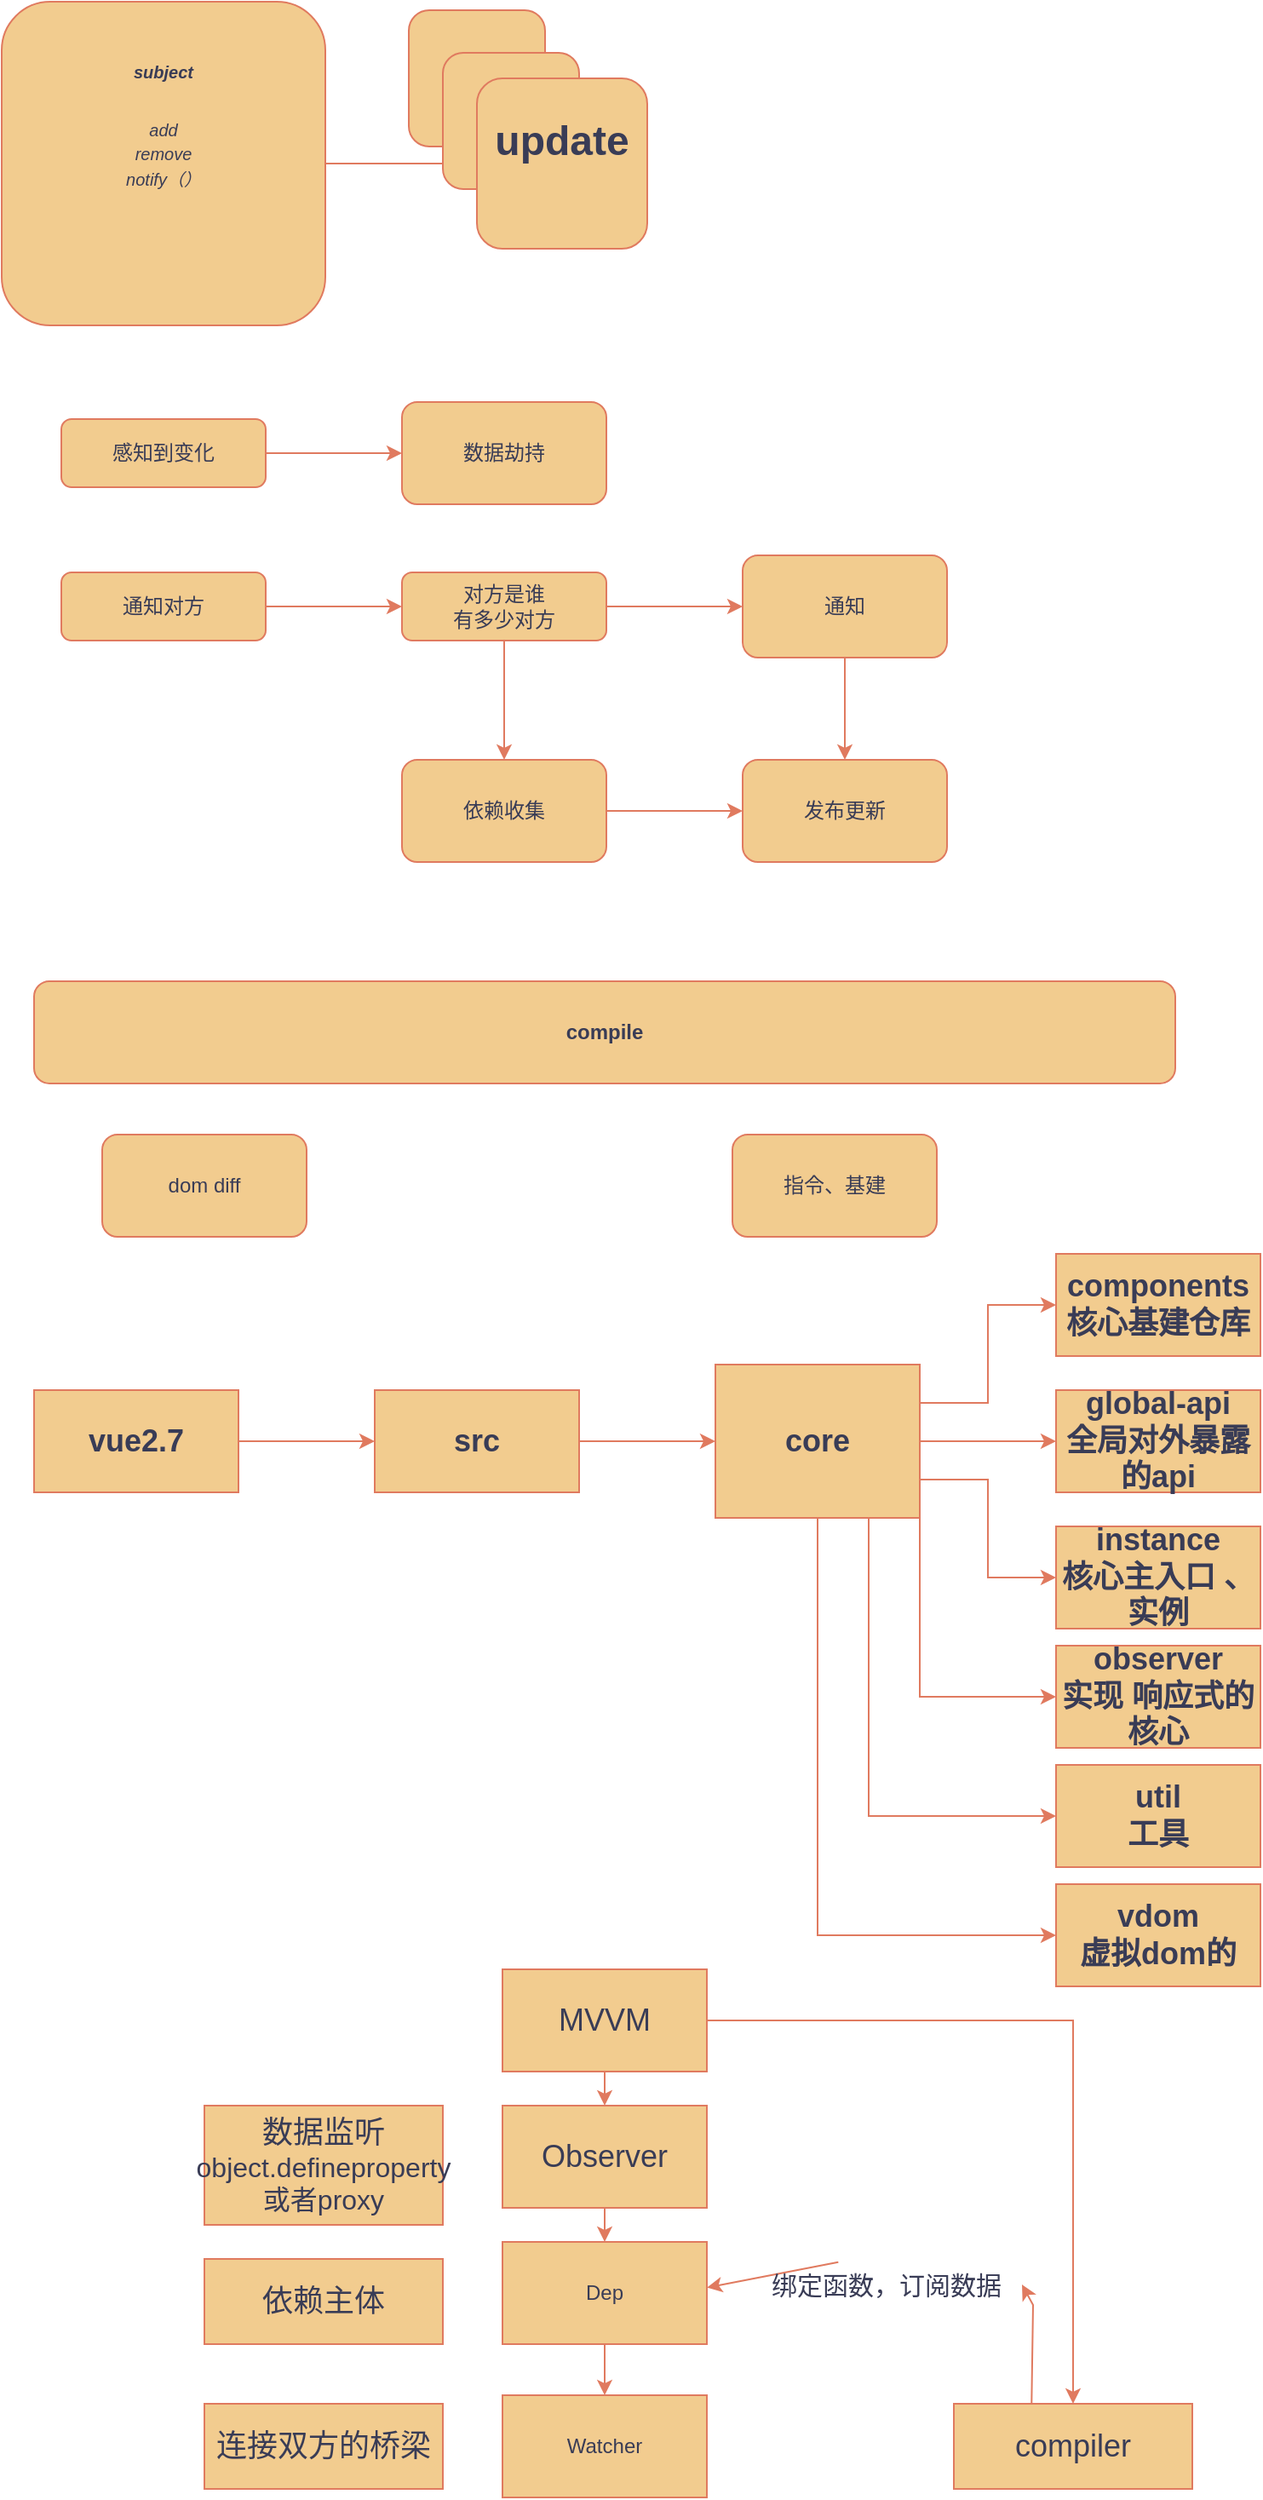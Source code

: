 <mxfile version="24.2.0" type="github">
  <diagram name="第 1 页" id="R4-ZUkijiIR4iluJVMZt">
    <mxGraphModel dx="1050" dy="569" grid="1" gridSize="10" guides="1" tooltips="1" connect="1" arrows="1" fold="1" page="1" pageScale="1" pageWidth="827" pageHeight="1169" math="0" shadow="0">
      <root>
        <mxCell id="0" />
        <mxCell id="1" parent="0" />
        <mxCell id="CVSLRsANvx-6_cyvt9ej-3" value="" style="edgeStyle=orthogonalEdgeStyle;rounded=1;orthogonalLoop=1;jettySize=auto;html=1;labelBackgroundColor=none;strokeColor=#E07A5F;fontColor=default;" edge="1" parent="1" source="CVSLRsANvx-6_cyvt9ej-1" target="CVSLRsANvx-6_cyvt9ej-2">
          <mxGeometry relative="1" as="geometry" />
        </mxCell>
        <mxCell id="CVSLRsANvx-6_cyvt9ej-1" value="&lt;h1 style=&quot;&quot;&gt;&lt;font size=&quot;1&quot; style=&quot;&quot;&gt;&lt;i style=&quot;font-size: 10px;&quot;&gt;subject&lt;/i&gt;&lt;/font&gt;&lt;/h1&gt;&lt;div&gt;&lt;font size=&quot;1&quot; style=&quot;&quot;&gt;&lt;i style=&quot;font-size: 10px;&quot;&gt;add&lt;/i&gt;&lt;/font&gt;&lt;/div&gt;&lt;div&gt;&lt;font size=&quot;1&quot; style=&quot;&quot;&gt;&lt;i style=&quot;font-size: 10px;&quot;&gt;remove&lt;/i&gt;&lt;/font&gt;&lt;/div&gt;&lt;div&gt;&lt;font size=&quot;1&quot; style=&quot;&quot;&gt;&lt;i style=&quot;font-size: 10px;&quot;&gt;notify（）&lt;/i&gt;&lt;/font&gt;&lt;/div&gt;" style="whiteSpace=wrap;html=1;aspect=fixed;verticalAlign=top;align=center;rounded=1;labelBackgroundColor=none;fillColor=#F2CC8F;strokeColor=#E07A5F;fontColor=#393C56;" vertex="1" parent="1">
          <mxGeometry x="51" y="45" width="190" height="190" as="geometry" />
        </mxCell>
        <mxCell id="CVSLRsANvx-6_cyvt9ej-6" value="" style="whiteSpace=wrap;html=1;aspect=fixed;rounded=1;labelBackgroundColor=none;fillColor=#F2CC8F;strokeColor=#E07A5F;fontColor=#393C56;" vertex="1" parent="1">
          <mxGeometry x="290" y="50" width="80" height="80" as="geometry" />
        </mxCell>
        <mxCell id="CVSLRsANvx-6_cyvt9ej-5" value="" style="whiteSpace=wrap;html=1;aspect=fixed;rounded=1;labelBackgroundColor=none;fillColor=#F2CC8F;strokeColor=#E07A5F;fontColor=#393C56;" vertex="1" parent="1">
          <mxGeometry x="310" y="75" width="80" height="80" as="geometry" />
        </mxCell>
        <mxCell id="CVSLRsANvx-6_cyvt9ej-2" value="&lt;h1 style=&quot;&quot;&gt;update&lt;/h1&gt;" style="whiteSpace=wrap;html=1;aspect=fixed;verticalAlign=top;align=center;rounded=1;labelBackgroundColor=none;fillColor=#F2CC8F;strokeColor=#E07A5F;fontColor=#393C56;" vertex="1" parent="1">
          <mxGeometry x="330" y="90" width="100" height="100" as="geometry" />
        </mxCell>
        <mxCell id="CVSLRsANvx-6_cyvt9ej-9" value="" style="edgeStyle=orthogonalEdgeStyle;rounded=1;orthogonalLoop=1;jettySize=auto;html=1;labelBackgroundColor=none;strokeColor=#E07A5F;fontColor=default;" edge="1" parent="1" source="CVSLRsANvx-6_cyvt9ej-7" target="CVSLRsANvx-6_cyvt9ej-8">
          <mxGeometry relative="1" as="geometry" />
        </mxCell>
        <mxCell id="CVSLRsANvx-6_cyvt9ej-7" value="感知到变化" style="rounded=1;whiteSpace=wrap;html=1;labelBackgroundColor=none;fillColor=#F2CC8F;strokeColor=#E07A5F;fontColor=#393C56;" vertex="1" parent="1">
          <mxGeometry x="86" y="290" width="120" height="40" as="geometry" />
        </mxCell>
        <mxCell id="CVSLRsANvx-6_cyvt9ej-8" value="数据劫持" style="whiteSpace=wrap;html=1;rounded=1;labelBackgroundColor=none;fillColor=#F2CC8F;strokeColor=#E07A5F;fontColor=#393C56;" vertex="1" parent="1">
          <mxGeometry x="286" y="280" width="120" height="60" as="geometry" />
        </mxCell>
        <mxCell id="CVSLRsANvx-6_cyvt9ej-12" value="" style="edgeStyle=orthogonalEdgeStyle;rounded=1;orthogonalLoop=1;jettySize=auto;html=1;labelBackgroundColor=none;strokeColor=#E07A5F;fontColor=default;" edge="1" parent="1" source="CVSLRsANvx-6_cyvt9ej-10" target="CVSLRsANvx-6_cyvt9ej-11">
          <mxGeometry relative="1" as="geometry" />
        </mxCell>
        <mxCell id="CVSLRsANvx-6_cyvt9ej-10" value="通知对方" style="rounded=1;whiteSpace=wrap;html=1;labelBackgroundColor=none;fillColor=#F2CC8F;strokeColor=#E07A5F;fontColor=#393C56;" vertex="1" parent="1">
          <mxGeometry x="86" y="380" width="120" height="40" as="geometry" />
        </mxCell>
        <mxCell id="CVSLRsANvx-6_cyvt9ej-14" value="" style="edgeStyle=orthogonalEdgeStyle;rounded=1;orthogonalLoop=1;jettySize=auto;html=1;labelBackgroundColor=none;strokeColor=#E07A5F;fontColor=default;" edge="1" parent="1" source="CVSLRsANvx-6_cyvt9ej-11" target="CVSLRsANvx-6_cyvt9ej-13">
          <mxGeometry relative="1" as="geometry" />
        </mxCell>
        <mxCell id="CVSLRsANvx-6_cyvt9ej-16" value="" style="edgeStyle=orthogonalEdgeStyle;rounded=1;orthogonalLoop=1;jettySize=auto;html=1;labelBackgroundColor=none;strokeColor=#E07A5F;fontColor=default;" edge="1" parent="1" source="CVSLRsANvx-6_cyvt9ej-11" target="CVSLRsANvx-6_cyvt9ej-15">
          <mxGeometry relative="1" as="geometry" />
        </mxCell>
        <mxCell id="CVSLRsANvx-6_cyvt9ej-11" value="对方是谁&lt;div&gt;有多少对方&lt;/div&gt;" style="rounded=1;whiteSpace=wrap;html=1;labelBackgroundColor=none;fillColor=#F2CC8F;strokeColor=#E07A5F;fontColor=#393C56;" vertex="1" parent="1">
          <mxGeometry x="286" y="380" width="120" height="40" as="geometry" />
        </mxCell>
        <mxCell id="CVSLRsANvx-6_cyvt9ej-19" value="" style="edgeStyle=orthogonalEdgeStyle;rounded=1;orthogonalLoop=1;jettySize=auto;html=1;labelBackgroundColor=none;strokeColor=#E07A5F;fontColor=default;" edge="1" parent="1" source="CVSLRsANvx-6_cyvt9ej-13" target="CVSLRsANvx-6_cyvt9ej-17">
          <mxGeometry relative="1" as="geometry" />
        </mxCell>
        <mxCell id="CVSLRsANvx-6_cyvt9ej-13" value="通知" style="whiteSpace=wrap;html=1;rounded=1;labelBackgroundColor=none;fillColor=#F2CC8F;strokeColor=#E07A5F;fontColor=#393C56;" vertex="1" parent="1">
          <mxGeometry x="486" y="370" width="120" height="60" as="geometry" />
        </mxCell>
        <mxCell id="CVSLRsANvx-6_cyvt9ej-18" value="" style="edgeStyle=orthogonalEdgeStyle;rounded=1;orthogonalLoop=1;jettySize=auto;html=1;labelBackgroundColor=none;strokeColor=#E07A5F;fontColor=default;" edge="1" parent="1" source="CVSLRsANvx-6_cyvt9ej-15" target="CVSLRsANvx-6_cyvt9ej-17">
          <mxGeometry relative="1" as="geometry" />
        </mxCell>
        <mxCell id="CVSLRsANvx-6_cyvt9ej-15" value="依赖收集" style="whiteSpace=wrap;html=1;rounded=1;labelBackgroundColor=none;fillColor=#F2CC8F;strokeColor=#E07A5F;fontColor=#393C56;" vertex="1" parent="1">
          <mxGeometry x="286" y="490" width="120" height="60" as="geometry" />
        </mxCell>
        <mxCell id="CVSLRsANvx-6_cyvt9ej-17" value="发布更新" style="whiteSpace=wrap;html=1;rounded=1;labelBackgroundColor=none;fillColor=#F2CC8F;strokeColor=#E07A5F;fontColor=#393C56;" vertex="1" parent="1">
          <mxGeometry x="486" y="490" width="120" height="60" as="geometry" />
        </mxCell>
        <mxCell id="CVSLRsANvx-6_cyvt9ej-21" value="&lt;b&gt;compile&lt;/b&gt;" style="rounded=1;whiteSpace=wrap;html=1;labelBackgroundColor=none;fillColor=#F2CC8F;strokeColor=#E07A5F;fontColor=#393C56;" vertex="1" parent="1">
          <mxGeometry x="70" y="620" width="670" height="60" as="geometry" />
        </mxCell>
        <mxCell id="CVSLRsANvx-6_cyvt9ej-22" value="dom diff" style="rounded=1;whiteSpace=wrap;html=1;labelBackgroundColor=none;fillColor=#F2CC8F;strokeColor=#E07A5F;fontColor=#393C56;" vertex="1" parent="1">
          <mxGeometry x="110" y="710" width="120" height="60" as="geometry" />
        </mxCell>
        <mxCell id="CVSLRsANvx-6_cyvt9ej-23" value="指令、基建" style="rounded=1;whiteSpace=wrap;html=1;labelBackgroundColor=none;fillColor=#F2CC8F;strokeColor=#E07A5F;fontColor=#393C56;" vertex="1" parent="1">
          <mxGeometry x="480" y="710" width="120" height="60" as="geometry" />
        </mxCell>
        <mxCell id="CVSLRsANvx-6_cyvt9ej-27" value="" style="edgeStyle=orthogonalEdgeStyle;rounded=0;orthogonalLoop=1;jettySize=auto;html=1;strokeColor=#E07A5F;fontColor=#393C56;fillColor=#F2CC8F;" edge="1" parent="1" source="CVSLRsANvx-6_cyvt9ej-25" target="CVSLRsANvx-6_cyvt9ej-26">
          <mxGeometry relative="1" as="geometry" />
        </mxCell>
        <mxCell id="CVSLRsANvx-6_cyvt9ej-25" value="&lt;font style=&quot;font-size: 18px;&quot;&gt;&lt;b&gt;vue2.7&lt;/b&gt;&lt;/font&gt;" style="rounded=0;whiteSpace=wrap;html=1;strokeColor=#E07A5F;fontColor=#393C56;fillColor=#F2CC8F;" vertex="1" parent="1">
          <mxGeometry x="70" y="860" width="120" height="60" as="geometry" />
        </mxCell>
        <mxCell id="CVSLRsANvx-6_cyvt9ej-29" value="" style="edgeStyle=orthogonalEdgeStyle;rounded=0;orthogonalLoop=1;jettySize=auto;html=1;strokeColor=#E07A5F;fontColor=#393C56;fillColor=#F2CC8F;" edge="1" parent="1" source="CVSLRsANvx-6_cyvt9ej-26" target="CVSLRsANvx-6_cyvt9ej-28">
          <mxGeometry relative="1" as="geometry" />
        </mxCell>
        <mxCell id="CVSLRsANvx-6_cyvt9ej-26" value="&lt;font style=&quot;font-size: 18px;&quot;&gt;&lt;b&gt;src&lt;/b&gt;&lt;/font&gt;" style="rounded=0;whiteSpace=wrap;html=1;strokeColor=#E07A5F;fontColor=#393C56;fillColor=#F2CC8F;" vertex="1" parent="1">
          <mxGeometry x="270" y="860" width="120" height="60" as="geometry" />
        </mxCell>
        <mxCell id="CVSLRsANvx-6_cyvt9ej-31" value="" style="edgeStyle=orthogonalEdgeStyle;rounded=0;orthogonalLoop=1;jettySize=auto;html=1;strokeColor=#E07A5F;fontColor=#393C56;fillColor=#F2CC8F;" edge="1" parent="1" source="CVSLRsANvx-6_cyvt9ej-28" target="CVSLRsANvx-6_cyvt9ej-30">
          <mxGeometry relative="1" as="geometry" />
        </mxCell>
        <mxCell id="CVSLRsANvx-6_cyvt9ej-37" style="edgeStyle=orthogonalEdgeStyle;rounded=0;orthogonalLoop=1;jettySize=auto;html=1;exitX=1;exitY=0.75;exitDx=0;exitDy=0;entryX=0;entryY=0.5;entryDx=0;entryDy=0;strokeColor=#E07A5F;fontColor=#393C56;fillColor=#F2CC8F;" edge="1" parent="1" source="CVSLRsANvx-6_cyvt9ej-28" target="CVSLRsANvx-6_cyvt9ej-33">
          <mxGeometry relative="1" as="geometry" />
        </mxCell>
        <mxCell id="CVSLRsANvx-6_cyvt9ej-38" style="edgeStyle=orthogonalEdgeStyle;rounded=0;orthogonalLoop=1;jettySize=auto;html=1;exitX=1;exitY=0.25;exitDx=0;exitDy=0;entryX=0;entryY=0.5;entryDx=0;entryDy=0;strokeColor=#E07A5F;fontColor=#393C56;fillColor=#F2CC8F;" edge="1" parent="1" source="CVSLRsANvx-6_cyvt9ej-28" target="CVSLRsANvx-6_cyvt9ej-32">
          <mxGeometry relative="1" as="geometry" />
        </mxCell>
        <mxCell id="CVSLRsANvx-6_cyvt9ej-39" style="edgeStyle=orthogonalEdgeStyle;rounded=0;orthogonalLoop=1;jettySize=auto;html=1;exitX=1;exitY=1;exitDx=0;exitDy=0;strokeColor=#E07A5F;fontColor=#393C56;fillColor=#F2CC8F;entryX=0;entryY=0.5;entryDx=0;entryDy=0;" edge="1" parent="1" source="CVSLRsANvx-6_cyvt9ej-28" target="CVSLRsANvx-6_cyvt9ej-41">
          <mxGeometry relative="1" as="geometry">
            <mxPoint x="600" y="1050" as="targetPoint" />
          </mxGeometry>
        </mxCell>
        <mxCell id="CVSLRsANvx-6_cyvt9ej-42" style="edgeStyle=orthogonalEdgeStyle;rounded=0;orthogonalLoop=1;jettySize=auto;html=1;exitX=0.75;exitY=1;exitDx=0;exitDy=0;entryX=0;entryY=0.5;entryDx=0;entryDy=0;strokeColor=#E07A5F;fontColor=#393C56;fillColor=#F2CC8F;" edge="1" parent="1" source="CVSLRsANvx-6_cyvt9ej-28" target="CVSLRsANvx-6_cyvt9ej-35">
          <mxGeometry relative="1" as="geometry" />
        </mxCell>
        <mxCell id="CVSLRsANvx-6_cyvt9ej-45" style="edgeStyle=orthogonalEdgeStyle;rounded=0;orthogonalLoop=1;jettySize=auto;html=1;exitX=0.5;exitY=1;exitDx=0;exitDy=0;entryX=0;entryY=0.5;entryDx=0;entryDy=0;strokeColor=#E07A5F;fontColor=#393C56;fillColor=#F2CC8F;" edge="1" parent="1" source="CVSLRsANvx-6_cyvt9ej-28" target="CVSLRsANvx-6_cyvt9ej-43">
          <mxGeometry relative="1" as="geometry" />
        </mxCell>
        <mxCell id="CVSLRsANvx-6_cyvt9ej-28" value="&lt;font style=&quot;font-size: 18px;&quot;&gt;&lt;b&gt;core&lt;/b&gt;&lt;/font&gt;" style="rounded=0;whiteSpace=wrap;html=1;strokeColor=#E07A5F;fontColor=#393C56;fillColor=#F2CC8F;" vertex="1" parent="1">
          <mxGeometry x="470" y="845" width="120" height="90" as="geometry" />
        </mxCell>
        <mxCell id="CVSLRsANvx-6_cyvt9ej-30" value="&lt;span style=&quot;font-size: 18px;&quot;&gt;&lt;b&gt;global-api&lt;/b&gt;&lt;/span&gt;&lt;div&gt;&lt;span style=&quot;font-size: 18px;&quot;&gt;&lt;b&gt;全局对外暴露的api&lt;/b&gt;&lt;/span&gt;&lt;br&gt;&lt;/div&gt;" style="rounded=0;whiteSpace=wrap;html=1;strokeColor=#E07A5F;fontColor=#393C56;fillColor=#F2CC8F;" vertex="1" parent="1">
          <mxGeometry x="670" y="860" width="120" height="60" as="geometry" />
        </mxCell>
        <mxCell id="CVSLRsANvx-6_cyvt9ej-32" value="&lt;span style=&quot;font-size: 18px;&quot;&gt;&lt;b&gt;components&lt;/b&gt;&lt;/span&gt;&lt;div&gt;&lt;span style=&quot;font-size: 18px;&quot;&gt;&lt;b&gt;核心基建仓库&lt;/b&gt;&lt;/span&gt;&lt;br&gt;&lt;/div&gt;" style="rounded=0;whiteSpace=wrap;html=1;strokeColor=#E07A5F;fontColor=#393C56;fillColor=#F2CC8F;" vertex="1" parent="1">
          <mxGeometry x="670" y="780" width="120" height="60" as="geometry" />
        </mxCell>
        <mxCell id="CVSLRsANvx-6_cyvt9ej-33" value="&lt;span style=&quot;font-size: 18px;&quot;&gt;&lt;b&gt;instance&lt;/b&gt;&lt;/span&gt;&lt;div&gt;&lt;span style=&quot;font-size: 18px;&quot;&gt;&lt;b&gt;核心主入口 、实例&lt;/b&gt;&lt;/span&gt;&lt;br&gt;&lt;/div&gt;" style="rounded=0;whiteSpace=wrap;html=1;strokeColor=#E07A5F;fontColor=#393C56;fillColor=#F2CC8F;" vertex="1" parent="1">
          <mxGeometry x="670" y="940" width="120" height="60" as="geometry" />
        </mxCell>
        <mxCell id="CVSLRsANvx-6_cyvt9ej-35" value="&lt;span style=&quot;font-size: 18px;&quot;&gt;&lt;b&gt;util&lt;/b&gt;&lt;/span&gt;&lt;div&gt;&lt;span style=&quot;font-size: 18px;&quot;&gt;&lt;b&gt;工具&lt;/b&gt;&lt;/span&gt;&lt;br&gt;&lt;/div&gt;" style="rounded=0;whiteSpace=wrap;html=1;strokeColor=#E07A5F;fontColor=#393C56;fillColor=#F2CC8F;" vertex="1" parent="1">
          <mxGeometry x="670" y="1080" width="120" height="60" as="geometry" />
        </mxCell>
        <mxCell id="CVSLRsANvx-6_cyvt9ej-41" value="&lt;span style=&quot;font-size: 18px;&quot;&gt;&lt;b&gt;observer&lt;/b&gt;&lt;/span&gt;&lt;div&gt;&lt;span style=&quot;font-size: 18px;&quot;&gt;&lt;b&gt;实现 响应式的 核心&lt;/b&gt;&lt;/span&gt;&lt;br&gt;&lt;/div&gt;" style="rounded=0;whiteSpace=wrap;html=1;strokeColor=#E07A5F;fontColor=#393C56;fillColor=#F2CC8F;" vertex="1" parent="1">
          <mxGeometry x="670" y="1010" width="120" height="60" as="geometry" />
        </mxCell>
        <mxCell id="CVSLRsANvx-6_cyvt9ej-43" value="&lt;span style=&quot;font-size: 18px;&quot;&gt;&lt;b&gt;vdom&lt;/b&gt;&lt;/span&gt;&lt;div&gt;&lt;span style=&quot;font-size: 18px;&quot;&gt;&lt;b&gt;虚拟dom的&lt;/b&gt;&lt;/span&gt;&lt;br&gt;&lt;/div&gt;" style="rounded=0;whiteSpace=wrap;html=1;strokeColor=#E07A5F;fontColor=#393C56;fillColor=#F2CC8F;" vertex="1" parent="1">
          <mxGeometry x="670" y="1150" width="120" height="60" as="geometry" />
        </mxCell>
        <mxCell id="CVSLRsANvx-6_cyvt9ej-50" style="edgeStyle=orthogonalEdgeStyle;rounded=0;orthogonalLoop=1;jettySize=auto;html=1;exitX=0.5;exitY=1;exitDx=0;exitDy=0;entryX=0.5;entryY=0;entryDx=0;entryDy=0;strokeColor=#E07A5F;fontColor=#393C56;fillColor=#F2CC8F;" edge="1" parent="1" source="CVSLRsANvx-6_cyvt9ej-46" target="CVSLRsANvx-6_cyvt9ej-48">
          <mxGeometry relative="1" as="geometry" />
        </mxCell>
        <mxCell id="CVSLRsANvx-6_cyvt9ej-59" style="edgeStyle=orthogonalEdgeStyle;rounded=0;orthogonalLoop=1;jettySize=auto;html=1;exitX=1;exitY=0.5;exitDx=0;exitDy=0;strokeColor=#E07A5F;fontColor=#393C56;fillColor=#F2CC8F;" edge="1" parent="1" source="CVSLRsANvx-6_cyvt9ej-46" target="CVSLRsANvx-6_cyvt9ej-58">
          <mxGeometry relative="1" as="geometry" />
        </mxCell>
        <mxCell id="CVSLRsANvx-6_cyvt9ej-46" value="&lt;font style=&quot;font-size: 18px;&quot;&gt;MVVM&lt;/font&gt;" style="rounded=0;whiteSpace=wrap;html=1;strokeColor=#E07A5F;fontColor=#393C56;fillColor=#F2CC8F;" vertex="1" parent="1">
          <mxGeometry x="345" y="1200" width="120" height="60" as="geometry" />
        </mxCell>
        <mxCell id="CVSLRsANvx-6_cyvt9ej-47" value="&lt;font style=&quot;font-size: 18px;&quot;&gt;数据监听&lt;/font&gt;&lt;div&gt;&lt;font size=&quot;3&quot;&gt;object.defineproperty或者proxy&lt;/font&gt;&lt;/div&gt;" style="rounded=0;whiteSpace=wrap;html=1;strokeColor=#E07A5F;fontColor=#393C56;fillColor=#F2CC8F;" vertex="1" parent="1">
          <mxGeometry x="170" y="1280" width="140" height="70" as="geometry" />
        </mxCell>
        <mxCell id="CVSLRsANvx-6_cyvt9ej-51" style="edgeStyle=orthogonalEdgeStyle;rounded=0;orthogonalLoop=1;jettySize=auto;html=1;exitX=0.5;exitY=1;exitDx=0;exitDy=0;entryX=0.5;entryY=0;entryDx=0;entryDy=0;strokeColor=#E07A5F;fontColor=#393C56;fillColor=#F2CC8F;" edge="1" parent="1" source="CVSLRsANvx-6_cyvt9ej-48" target="CVSLRsANvx-6_cyvt9ej-49">
          <mxGeometry relative="1" as="geometry" />
        </mxCell>
        <mxCell id="CVSLRsANvx-6_cyvt9ej-48" value="&lt;font style=&quot;font-size: 18px;&quot;&gt;Observer&lt;/font&gt;" style="rounded=0;whiteSpace=wrap;html=1;strokeColor=#E07A5F;fontColor=#393C56;fillColor=#F2CC8F;" vertex="1" parent="1">
          <mxGeometry x="345" y="1280" width="120" height="60" as="geometry" />
        </mxCell>
        <mxCell id="CVSLRsANvx-6_cyvt9ej-54" value="" style="edgeStyle=orthogonalEdgeStyle;rounded=0;orthogonalLoop=1;jettySize=auto;html=1;strokeColor=#E07A5F;fontColor=#393C56;fillColor=#F2CC8F;" edge="1" parent="1" source="CVSLRsANvx-6_cyvt9ej-49" target="CVSLRsANvx-6_cyvt9ej-53">
          <mxGeometry relative="1" as="geometry" />
        </mxCell>
        <mxCell id="CVSLRsANvx-6_cyvt9ej-49" value="Dep" style="rounded=0;whiteSpace=wrap;html=1;strokeColor=#E07A5F;fontColor=#393C56;fillColor=#F2CC8F;" vertex="1" parent="1">
          <mxGeometry x="345" y="1360" width="120" height="60" as="geometry" />
        </mxCell>
        <mxCell id="CVSLRsANvx-6_cyvt9ej-52" value="&lt;font style=&quot;font-size: 18px;&quot;&gt;依赖主体&lt;/font&gt;" style="rounded=0;whiteSpace=wrap;html=1;strokeColor=#E07A5F;fontColor=#393C56;fillColor=#F2CC8F;" vertex="1" parent="1">
          <mxGeometry x="170" y="1370" width="140" height="50" as="geometry" />
        </mxCell>
        <mxCell id="CVSLRsANvx-6_cyvt9ej-53" value="Watcher" style="rounded=0;whiteSpace=wrap;html=1;strokeColor=#E07A5F;fontColor=#393C56;fillColor=#F2CC8F;" vertex="1" parent="1">
          <mxGeometry x="345" y="1450" width="120" height="60" as="geometry" />
        </mxCell>
        <mxCell id="CVSLRsANvx-6_cyvt9ej-57" value="&lt;font style=&quot;font-size: 18px;&quot;&gt;连接双方的桥梁&lt;/font&gt;" style="rounded=0;whiteSpace=wrap;html=1;strokeColor=#E07A5F;fontColor=#393C56;fillColor=#F2CC8F;" vertex="1" parent="1">
          <mxGeometry x="170" y="1455" width="140" height="50" as="geometry" />
        </mxCell>
        <mxCell id="CVSLRsANvx-6_cyvt9ej-58" value="&lt;font style=&quot;font-size: 18px;&quot;&gt;compiler&lt;/font&gt;" style="rounded=0;whiteSpace=wrap;html=1;strokeColor=#E07A5F;fontColor=#393C56;fillColor=#F2CC8F;" vertex="1" parent="1">
          <mxGeometry x="610" y="1455" width="140" height="50" as="geometry" />
        </mxCell>
        <mxCell id="CVSLRsANvx-6_cyvt9ej-60" value="" style="endArrow=classic;html=1;rounded=0;strokeColor=#E07A5F;fontColor=#393C56;fillColor=#F2CC8F;entryX=1;entryY=0.5;entryDx=0;entryDy=0;exitX=0.326;exitY=0.064;exitDx=0;exitDy=0;exitPerimeter=0;" edge="1" parent="1" source="CVSLRsANvx-6_cyvt9ej-61">
          <mxGeometry width="50" height="50" relative="1" as="geometry">
            <mxPoint x="655.64" y="1455" as="sourcePoint" />
            <mxPoint x="465" y="1386.8" as="targetPoint" />
            <Array as="points" />
          </mxGeometry>
        </mxCell>
        <mxCell id="CVSLRsANvx-6_cyvt9ej-62" value="" style="endArrow=classic;html=1;rounded=0;strokeColor=#E07A5F;fontColor=#393C56;fillColor=#F2CC8F;entryX=1;entryY=0.5;entryDx=0;entryDy=0;exitX=0.326;exitY=0.064;exitDx=0;exitDy=0;exitPerimeter=0;" edge="1" parent="1" target="CVSLRsANvx-6_cyvt9ej-61">
          <mxGeometry width="50" height="50" relative="1" as="geometry">
            <mxPoint x="655.64" y="1455" as="sourcePoint" />
            <mxPoint x="465" y="1386.8" as="targetPoint" />
            <Array as="points">
              <mxPoint x="656.5" y="1397" />
            </Array>
          </mxGeometry>
        </mxCell>
        <mxCell id="CVSLRsANvx-6_cyvt9ej-61" value="&lt;font style=&quot;font-size: 15px;&quot;&gt;绑定函数，订阅数据&lt;/font&gt;" style="text;html=1;align=center;verticalAlign=middle;resizable=0;points=[];autosize=1;strokeColor=none;fillColor=none;fontColor=#393C56;" vertex="1" parent="1">
          <mxGeometry x="490" y="1370" width="160" height="30" as="geometry" />
        </mxCell>
      </root>
    </mxGraphModel>
  </diagram>
</mxfile>
